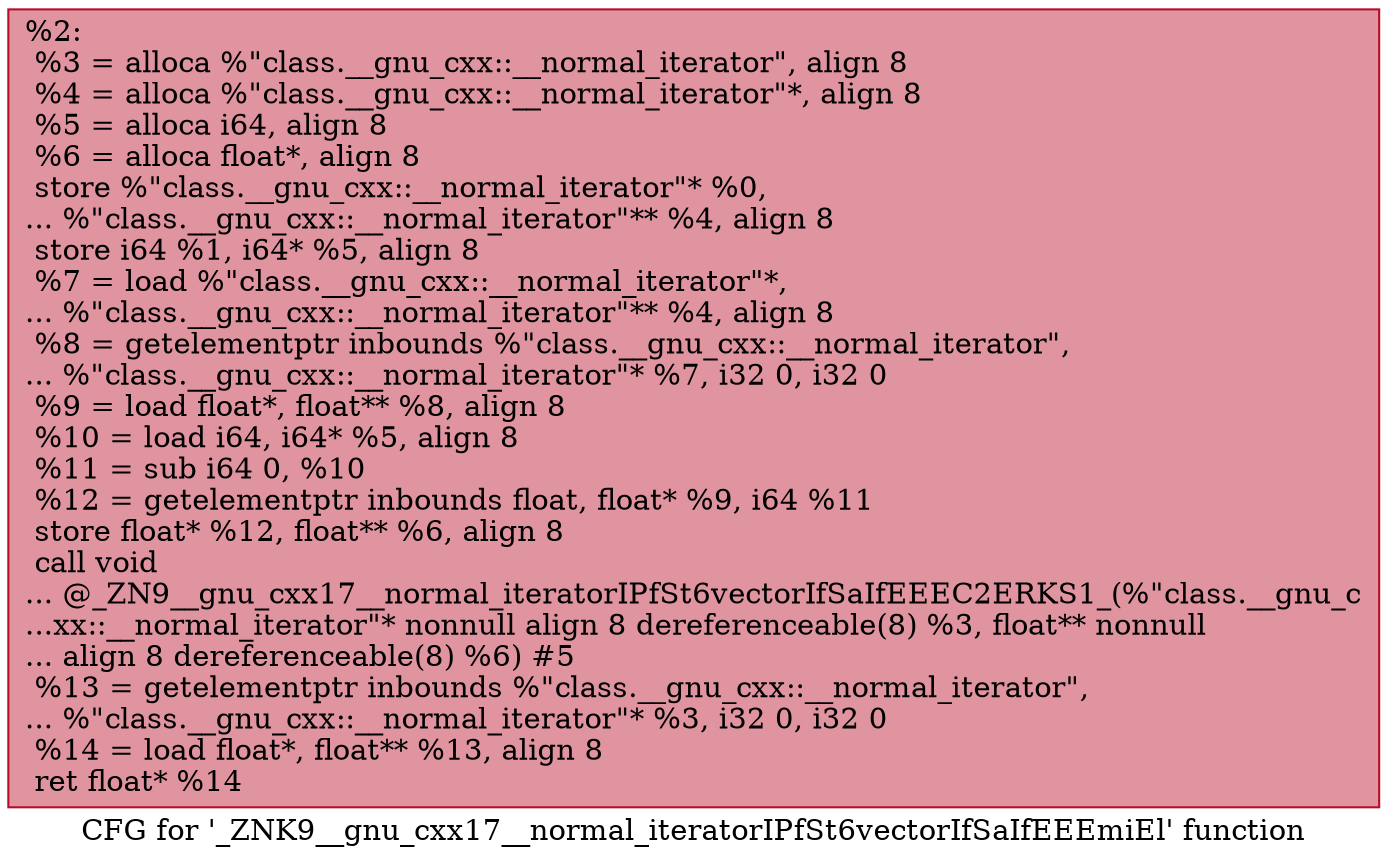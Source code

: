 digraph "CFG for '_ZNK9__gnu_cxx17__normal_iteratorIPfSt6vectorIfSaIfEEEmiEl' function" {
	label="CFG for '_ZNK9__gnu_cxx17__normal_iteratorIPfSt6vectorIfSaIfEEEmiEl' function";

	Node0x55c08126e7e0 [shape=record,color="#b70d28ff", style=filled, fillcolor="#b70d2870",label="{%2:\l  %3 = alloca %\"class.__gnu_cxx::__normal_iterator\", align 8\l  %4 = alloca %\"class.__gnu_cxx::__normal_iterator\"*, align 8\l  %5 = alloca i64, align 8\l  %6 = alloca float*, align 8\l  store %\"class.__gnu_cxx::__normal_iterator\"* %0,\l... %\"class.__gnu_cxx::__normal_iterator\"** %4, align 8\l  store i64 %1, i64* %5, align 8\l  %7 = load %\"class.__gnu_cxx::__normal_iterator\"*,\l... %\"class.__gnu_cxx::__normal_iterator\"** %4, align 8\l  %8 = getelementptr inbounds %\"class.__gnu_cxx::__normal_iterator\",\l... %\"class.__gnu_cxx::__normal_iterator\"* %7, i32 0, i32 0\l  %9 = load float*, float** %8, align 8\l  %10 = load i64, i64* %5, align 8\l  %11 = sub i64 0, %10\l  %12 = getelementptr inbounds float, float* %9, i64 %11\l  store float* %12, float** %6, align 8\l  call void\l... @_ZN9__gnu_cxx17__normal_iteratorIPfSt6vectorIfSaIfEEEC2ERKS1_(%\"class.__gnu_c\l...xx::__normal_iterator\"* nonnull align 8 dereferenceable(8) %3, float** nonnull\l... align 8 dereferenceable(8) %6) #5\l  %13 = getelementptr inbounds %\"class.__gnu_cxx::__normal_iterator\",\l... %\"class.__gnu_cxx::__normal_iterator\"* %3, i32 0, i32 0\l  %14 = load float*, float** %13, align 8\l  ret float* %14\l}"];
}
